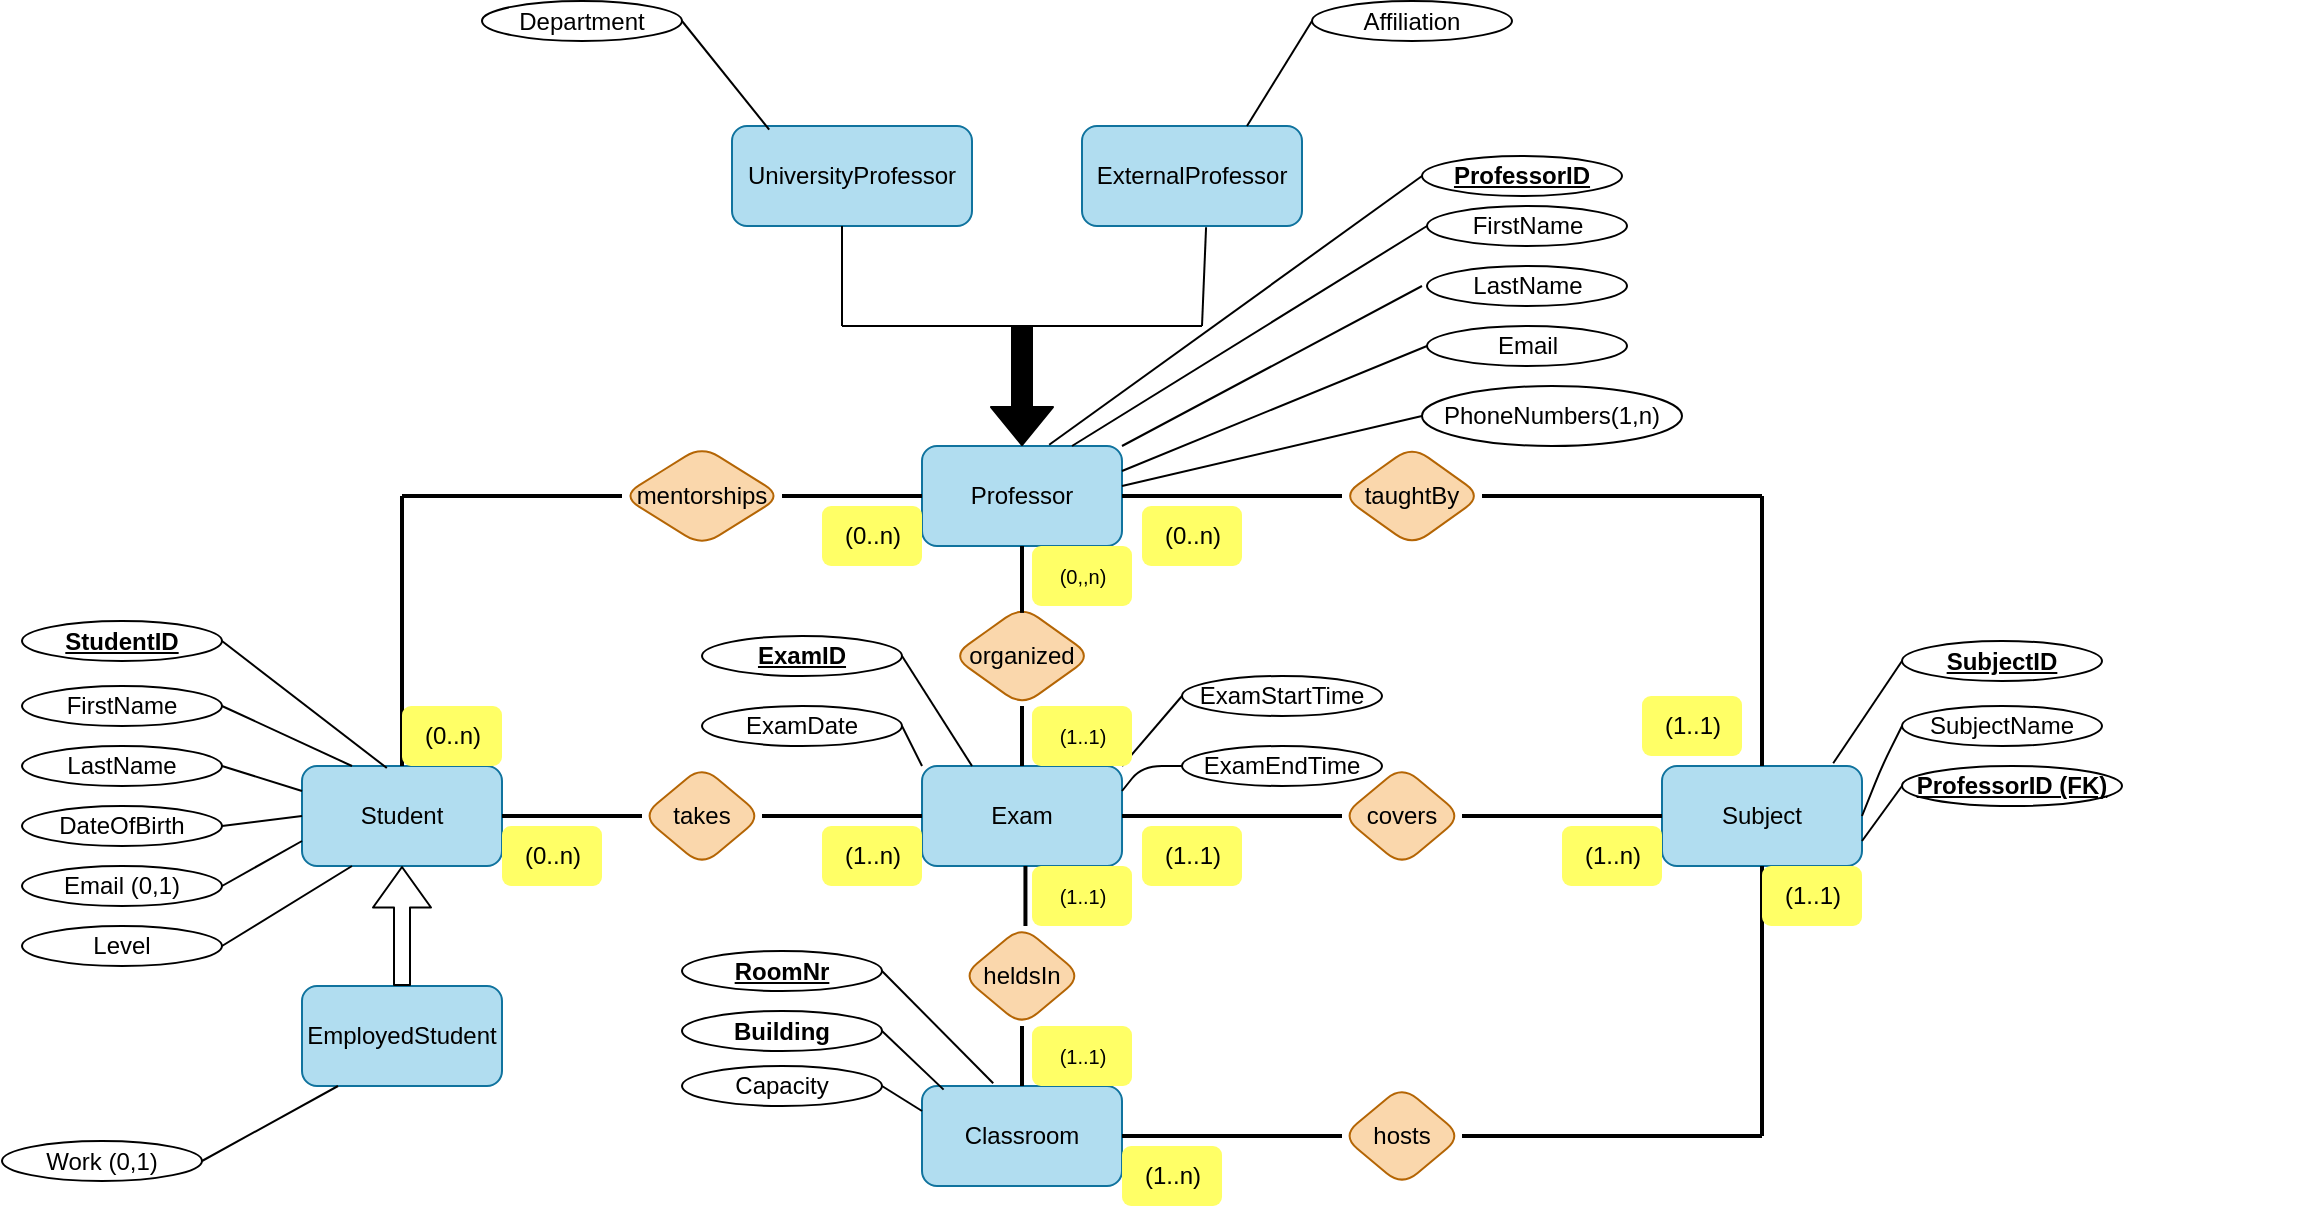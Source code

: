 <mxfile version="24.5.3" type="device" pages="2">
  <diagram name="Page-1" id="69Ks-MXq0OHXnJrsrLR0">
    <mxGraphModel dx="1886" dy="1706" grid="1" gridSize="10" guides="1" tooltips="1" connect="1" arrows="1" fold="1" page="1" pageScale="1" pageWidth="850" pageHeight="1100" math="0" shadow="0">
      <root>
        <mxCell id="0" />
        <mxCell id="1" parent="0" />
        <mxCell id="5c4iH8i0oZUQ2KrJdmQ5-1" value="Exam" style="html=1;dashed=0;whiteSpace=wrap;fillColor=#b1ddf0;strokeColor=#10739e;rounded=1;" vertex="1" parent="1">
          <mxGeometry x="360.01" y="270" width="100" height="50" as="geometry" />
        </mxCell>
        <mxCell id="5c4iH8i0oZUQ2KrJdmQ5-2" value="Classroom" style="html=1;dashed=0;whiteSpace=wrap;fillColor=#b1ddf0;strokeColor=#10739e;rounded=1;" vertex="1" parent="1">
          <mxGeometry x="360" y="430" width="100" height="50" as="geometry" />
        </mxCell>
        <mxCell id="5c4iH8i0oZUQ2KrJdmQ5-3" value="Subject" style="html=1;dashed=0;whiteSpace=wrap;fillColor=#b1ddf0;strokeColor=#10739e;rounded=1;" vertex="1" parent="1">
          <mxGeometry x="730" y="270" width="100" height="50" as="geometry" />
        </mxCell>
        <mxCell id="5c4iH8i0oZUQ2KrJdmQ5-4" value="ExternalProfessor" style="html=1;dashed=0;whiteSpace=wrap;fillColor=#b1ddf0;strokeColor=#10739e;rounded=1;" vertex="1" parent="1">
          <mxGeometry x="440" y="-50" width="110" height="50" as="geometry" />
        </mxCell>
        <mxCell id="5c4iH8i0oZUQ2KrJdmQ5-5" value="UniversityProfessor" style="html=1;dashed=0;whiteSpace=wrap;fillColor=#b1ddf0;strokeColor=#10739e;rounded=1;" vertex="1" parent="1">
          <mxGeometry x="265" y="-50" width="120" height="50" as="geometry" />
        </mxCell>
        <mxCell id="5c4iH8i0oZUQ2KrJdmQ5-6" value="Professor" style="html=1;dashed=0;whiteSpace=wrap;fillColor=#b1ddf0;strokeColor=#10739e;rounded=1;" vertex="1" parent="1">
          <mxGeometry x="360" y="110" width="100" height="50" as="geometry" />
        </mxCell>
        <mxCell id="5c4iH8i0oZUQ2KrJdmQ5-7" value="Student" style="html=1;dashed=0;whiteSpace=wrap;fillColor=#b1ddf0;strokeColor=#10739e;rounded=1;" vertex="1" parent="1">
          <mxGeometry x="50" y="270" width="100" height="50" as="geometry" />
        </mxCell>
        <mxCell id="5c4iH8i0oZUQ2KrJdmQ5-8" value="EmployedStudent" style="html=1;dashed=0;whiteSpace=wrap;fillColor=#b1ddf0;strokeColor=#10739e;rounded=1;" vertex="1" parent="1">
          <mxGeometry x="50" y="380" width="100" height="50" as="geometry" />
        </mxCell>
        <mxCell id="5c4iH8i0oZUQ2KrJdmQ5-9" value="organized" style="shape=rhombus;html=1;dashed=0;whiteSpace=wrap;perimeter=rhombusPerimeter;fillColor=#fad7ac;strokeColor=#b46504;rounded=1;" vertex="1" parent="1">
          <mxGeometry x="375.01" y="190" width="70" height="50" as="geometry" />
        </mxCell>
        <mxCell id="5c4iH8i0oZUQ2KrJdmQ5-10" value="hosts" style="shape=rhombus;html=1;dashed=0;whiteSpace=wrap;perimeter=rhombusPerimeter;fillColor=#fad7ac;strokeColor=#b46504;rounded=1;" vertex="1" parent="1">
          <mxGeometry x="570" y="430" width="60" height="50" as="geometry" />
        </mxCell>
        <mxCell id="5c4iH8i0oZUQ2KrJdmQ5-11" value="takes" style="shape=rhombus;html=1;dashed=0;whiteSpace=wrap;perimeter=rhombusPerimeter;fillColor=#fad7ac;strokeColor=#b46504;rounded=1;" vertex="1" parent="1">
          <mxGeometry x="220" y="270" width="60" height="50" as="geometry" />
        </mxCell>
        <mxCell id="5c4iH8i0oZUQ2KrJdmQ5-12" value="heldsIn" style="shape=rhombus;html=1;dashed=0;whiteSpace=wrap;perimeter=rhombusPerimeter;fillColor=#fad7ac;strokeColor=#b46504;rounded=1;" vertex="1" parent="1">
          <mxGeometry x="380" y="350" width="60" height="50" as="geometry" />
        </mxCell>
        <mxCell id="5c4iH8i0oZUQ2KrJdmQ5-13" value="covers" style="shape=rhombus;html=1;dashed=0;whiteSpace=wrap;perimeter=rhombusPerimeter;fillColor=#fad7ac;strokeColor=#b46504;rounded=1;" vertex="1" parent="1">
          <mxGeometry x="570" y="270" width="60" height="50" as="geometry" />
        </mxCell>
        <mxCell id="5c4iH8i0oZUQ2KrJdmQ5-14" value="taughtBy" style="shape=rhombus;html=1;dashed=0;whiteSpace=wrap;perimeter=rhombusPerimeter;fillColor=#fad7ac;strokeColor=#b46504;rounded=1;" vertex="1" parent="1">
          <mxGeometry x="570" y="110" width="70" height="50" as="geometry" />
        </mxCell>
        <mxCell id="5c4iH8i0oZUQ2KrJdmQ5-15" value="mentorships" style="shape=rhombus;html=1;dashed=0;whiteSpace=wrap;perimeter=rhombusPerimeter;fillColor=#fad7ac;strokeColor=#b46504;rounded=1;" vertex="1" parent="1">
          <mxGeometry x="210" y="110" width="80" height="50" as="geometry" />
        </mxCell>
        <mxCell id="5c4iH8i0oZUQ2KrJdmQ5-18" value="" style="line;strokeWidth=2;html=1;rounded=1;" vertex="1" parent="1">
          <mxGeometry x="150" y="290" width="70" height="10" as="geometry" />
        </mxCell>
        <mxCell id="5c4iH8i0oZUQ2KrJdmQ5-19" value="" style="line;strokeWidth=2;html=1;rounded=1;" vertex="1" parent="1">
          <mxGeometry x="280" y="290" width="80" height="10" as="geometry" />
        </mxCell>
        <mxCell id="5c4iH8i0oZUQ2KrJdmQ5-20" value="" style="line;strokeWidth=2;html=1;rounded=1;" vertex="1" parent="1">
          <mxGeometry x="460" y="290" width="110" height="10" as="geometry" />
        </mxCell>
        <mxCell id="5c4iH8i0oZUQ2KrJdmQ5-21" value="" style="line;strokeWidth=2;html=1;rounded=1;" vertex="1" parent="1">
          <mxGeometry x="630" y="290" width="100" height="10" as="geometry" />
        </mxCell>
        <mxCell id="5c4iH8i0oZUQ2KrJdmQ5-25" value="" style="line;strokeWidth=2;html=1;rounded=1;" vertex="1" parent="1">
          <mxGeometry x="460" y="450" width="110" height="10" as="geometry" />
        </mxCell>
        <mxCell id="5c4iH8i0oZUQ2KrJdmQ5-28" value="" style="line;strokeWidth=2;html=1;rounded=1;" vertex="1" parent="1">
          <mxGeometry x="630" y="450" width="150" height="10" as="geometry" />
        </mxCell>
        <mxCell id="5c4iH8i0oZUQ2KrJdmQ5-29" value="" style="line;strokeWidth=2;html=1;rounded=1;" vertex="1" parent="1">
          <mxGeometry x="460" y="130" width="110" height="10" as="geometry" />
        </mxCell>
        <mxCell id="5c4iH8i0oZUQ2KrJdmQ5-31" value="" style="line;strokeWidth=2;html=1;rounded=1;" vertex="1" parent="1">
          <mxGeometry x="290" y="130" width="70" height="10" as="geometry" />
        </mxCell>
        <mxCell id="5c4iH8i0oZUQ2KrJdmQ5-33" value="" style="line;strokeWidth=2;html=1;rotation=90;rounded=1;" vertex="1" parent="1">
          <mxGeometry x="712.5" y="382.5" width="135" height="10" as="geometry" />
        </mxCell>
        <mxCell id="5c4iH8i0oZUQ2KrJdmQ5-34" value="" style="line;strokeWidth=2;html=1;rotation=90;rounded=1;" vertex="1" parent="1">
          <mxGeometry x="393.29" y="171.72" width="33.43" height="10" as="geometry" />
        </mxCell>
        <mxCell id="5c4iH8i0oZUQ2KrJdmQ5-35" value="" style="line;strokeWidth=2;html=1;rotation=90;rounded=1;" vertex="1" parent="1">
          <mxGeometry x="395.01" y="250" width="29.99" height="10" as="geometry" />
        </mxCell>
        <mxCell id="5c4iH8i0oZUQ2KrJdmQ5-37" value="" style="line;strokeWidth=2;html=1;rounded=1;" vertex="1" parent="1">
          <mxGeometry x="100" y="130" width="110" height="10" as="geometry" />
        </mxCell>
        <mxCell id="5c4iH8i0oZUQ2KrJdmQ5-38" value="" style="line;strokeWidth=2;html=1;rotation=90;rounded=1;" vertex="1" parent="1">
          <mxGeometry x="32.5" y="197.5" width="135" height="10" as="geometry" />
        </mxCell>
        <mxCell id="5c4iH8i0oZUQ2KrJdmQ5-40" value="" style="line;strokeWidth=2;html=1;rounded=1;" vertex="1" parent="1">
          <mxGeometry x="640" y="130" width="140" height="10" as="geometry" />
        </mxCell>
        <mxCell id="5c4iH8i0oZUQ2KrJdmQ5-41" value="" style="line;strokeWidth=2;html=1;rotation=90;rounded=1;" vertex="1" parent="1">
          <mxGeometry x="712.5" y="-72.5" width="135" height="550" as="geometry" />
        </mxCell>
        <mxCell id="5c4iH8i0oZUQ2KrJdmQ5-44" value="" style="line;strokeWidth=2;html=1;rotation=90;rounded=1;" vertex="1" parent="1">
          <mxGeometry x="396.72" y="330" width="30" height="10" as="geometry" />
        </mxCell>
        <mxCell id="5c4iH8i0oZUQ2KrJdmQ5-45" value="" style="line;strokeWidth=2;html=1;rotation=90;rounded=1;" vertex="1" parent="1">
          <mxGeometry x="395" y="410" width="30" height="10" as="geometry" />
        </mxCell>
        <mxCell id="5c4iH8i0oZUQ2KrJdmQ5-46" value="" style="shape=flexArrow;endArrow=classic;html=1;rounded=1;width=8;endSize=6.41;exitX=0.5;exitY=0;exitDx=0;exitDy=0;" edge="1" parent="1" source="5c4iH8i0oZUQ2KrJdmQ5-8">
          <mxGeometry width="50" height="50" relative="1" as="geometry">
            <mxPoint x="50" y="370" as="sourcePoint" />
            <mxPoint x="100" y="320" as="targetPoint" />
          </mxGeometry>
        </mxCell>
        <mxCell id="5c4iH8i0oZUQ2KrJdmQ5-47" value="" style="shape=flexArrow;endArrow=classic;html=1;rounded=1;entryX=0.5;entryY=0;entryDx=0;entryDy=0;fillColor=#000000;strokeColor=default;" edge="1" parent="1" target="5c4iH8i0oZUQ2KrJdmQ5-6">
          <mxGeometry width="50" height="50" relative="1" as="geometry">
            <mxPoint x="410" y="50" as="sourcePoint" />
            <mxPoint x="435" y="40" as="targetPoint" />
          </mxGeometry>
        </mxCell>
        <mxCell id="5c4iH8i0oZUQ2KrJdmQ5-52" value="" style="endArrow=none;html=1;rounded=1;" edge="1" parent="1">
          <mxGeometry width="50" height="50" relative="1" as="geometry">
            <mxPoint x="410" y="50" as="sourcePoint" />
            <mxPoint x="320" y="50" as="targetPoint" />
          </mxGeometry>
        </mxCell>
        <mxCell id="5c4iH8i0oZUQ2KrJdmQ5-53" value="" style="endArrow=none;html=1;rounded=1;" edge="1" parent="1">
          <mxGeometry width="50" height="50" relative="1" as="geometry">
            <mxPoint x="500" y="50" as="sourcePoint" />
            <mxPoint x="410" y="50" as="targetPoint" />
          </mxGeometry>
        </mxCell>
        <mxCell id="RX5vIwdWcJ_UuBN5kwgG-2" value="Capacity" style="ellipse;whiteSpace=wrap;html=1;align=center;rounded=1;" vertex="1" parent="1">
          <mxGeometry x="240" y="420" width="100" height="20" as="geometry" />
        </mxCell>
        <mxCell id="RX5vIwdWcJ_UuBN5kwgG-3" value="&lt;b&gt;Building&lt;/b&gt;" style="ellipse;whiteSpace=wrap;html=1;align=center;rounded=1;" vertex="1" parent="1">
          <mxGeometry x="240" y="392.5" width="100" height="20" as="geometry" />
        </mxCell>
        <mxCell id="RX5vIwdWcJ_UuBN5kwgG-4" value="&lt;b&gt;&lt;u&gt;RoomNr&lt;/u&gt;&lt;/b&gt;" style="ellipse;whiteSpace=wrap;html=1;align=center;rounded=1;" vertex="1" parent="1">
          <mxGeometry x="240" y="362.5" width="100" height="20" as="geometry" />
        </mxCell>
        <mxCell id="RX5vIwdWcJ_UuBN5kwgG-5" value="Work (0,1)" style="ellipse;whiteSpace=wrap;html=1;align=center;rounded=1;" vertex="1" parent="1">
          <mxGeometry x="-100" y="457.5" width="100" height="20" as="geometry" />
        </mxCell>
        <mxCell id="RX5vIwdWcJ_UuBN5kwgG-6" value="Department" style="ellipse;whiteSpace=wrap;html=1;align=center;rounded=1;" vertex="1" parent="1">
          <mxGeometry x="140" y="-112.5" width="100" height="20" as="geometry" />
        </mxCell>
        <mxCell id="RX5vIwdWcJ_UuBN5kwgG-7" value="Affiliation" style="ellipse;whiteSpace=wrap;html=1;align=center;rounded=1;" vertex="1" parent="1">
          <mxGeometry x="555" y="-112.5" width="100" height="20" as="geometry" />
        </mxCell>
        <mxCell id="RX5vIwdWcJ_UuBN5kwgG-10" value="SubjectName" style="ellipse;whiteSpace=wrap;html=1;align=center;rounded=1;" vertex="1" parent="1">
          <mxGeometry x="850" y="240" width="100" height="20" as="geometry" />
        </mxCell>
        <mxCell id="RX5vIwdWcJ_UuBN5kwgG-11" value="&lt;b&gt;&lt;u&gt;SubjectID&lt;/u&gt;&lt;/b&gt;" style="ellipse;whiteSpace=wrap;html=1;align=center;rounded=1;" vertex="1" parent="1">
          <mxGeometry x="850" y="207.5" width="100" height="20" as="geometry" />
        </mxCell>
        <mxCell id="RX5vIwdWcJ_UuBN5kwgG-13" value="&lt;b&gt;&lt;u&gt;ProfessorID&lt;/u&gt;&lt;/b&gt;" style="ellipse;whiteSpace=wrap;html=1;align=center;rounded=1;" vertex="1" parent="1">
          <mxGeometry x="610" y="-35" width="100" height="20" as="geometry" />
        </mxCell>
        <mxCell id="RX5vIwdWcJ_UuBN5kwgG-14" value="ExamEndTime" style="ellipse;whiteSpace=wrap;html=1;align=center;rounded=1;" vertex="1" parent="1">
          <mxGeometry x="490" y="260" width="100" height="20" as="geometry" />
        </mxCell>
        <mxCell id="RX5vIwdWcJ_UuBN5kwgG-15" value="ExamStartTime" style="ellipse;whiteSpace=wrap;html=1;align=center;rounded=1;" vertex="1" parent="1">
          <mxGeometry x="490" y="225" width="100" height="20" as="geometry" />
        </mxCell>
        <mxCell id="RX5vIwdWcJ_UuBN5kwgG-16" value="ExamDate" style="ellipse;whiteSpace=wrap;html=1;align=center;rounded=1;" vertex="1" parent="1">
          <mxGeometry x="250" y="240" width="100" height="20" as="geometry" />
        </mxCell>
        <mxCell id="RX5vIwdWcJ_UuBN5kwgG-17" value="&lt;b&gt;&lt;u&gt;ExamID&lt;/u&gt;&lt;/b&gt;" style="ellipse;whiteSpace=wrap;html=1;align=center;rounded=1;" vertex="1" parent="1">
          <mxGeometry x="250" y="205" width="100" height="20" as="geometry" />
        </mxCell>
        <mxCell id="RX5vIwdWcJ_UuBN5kwgG-18" value="FirstName" style="ellipse;whiteSpace=wrap;html=1;align=center;rounded=1;" vertex="1" parent="1">
          <mxGeometry x="612.5" y="-10" width="100" height="20" as="geometry" />
        </mxCell>
        <mxCell id="RX5vIwdWcJ_UuBN5kwgG-19" value="LastName" style="ellipse;whiteSpace=wrap;html=1;align=center;rounded=1;" vertex="1" parent="1">
          <mxGeometry x="612.5" y="20" width="100" height="20" as="geometry" />
        </mxCell>
        <mxCell id="RX5vIwdWcJ_UuBN5kwgG-20" value="Email" style="ellipse;whiteSpace=wrap;html=1;align=center;rounded=1;" vertex="1" parent="1">
          <mxGeometry x="612.5" y="50" width="100" height="20" as="geometry" />
        </mxCell>
        <mxCell id="RX5vIwdWcJ_UuBN5kwgG-21" value="&lt;div&gt;PhoneNumbers(1,n)&lt;/div&gt;" style="ellipse;whiteSpace=wrap;html=1;align=center;rounded=1;" vertex="1" parent="1">
          <mxGeometry x="610" y="80" width="130" height="30" as="geometry" />
        </mxCell>
        <mxCell id="RX5vIwdWcJ_UuBN5kwgG-23" value="Level" style="ellipse;whiteSpace=wrap;html=1;align=center;rounded=1;" vertex="1" parent="1">
          <mxGeometry x="-90" y="350" width="100" height="20" as="geometry" />
        </mxCell>
        <mxCell id="RX5vIwdWcJ_UuBN5kwgG-24" value="Email (0,1)" style="ellipse;whiteSpace=wrap;html=1;align=center;rounded=1;" vertex="1" parent="1">
          <mxGeometry x="-90" y="320" width="100" height="20" as="geometry" />
        </mxCell>
        <mxCell id="RX5vIwdWcJ_UuBN5kwgG-25" value="DateOfBirth" style="ellipse;whiteSpace=wrap;html=1;align=center;rounded=1;" vertex="1" parent="1">
          <mxGeometry x="-90" y="290" width="100" height="20" as="geometry" />
        </mxCell>
        <mxCell id="RX5vIwdWcJ_UuBN5kwgG-26" value="LastName" style="ellipse;whiteSpace=wrap;html=1;align=center;rounded=1;" vertex="1" parent="1">
          <mxGeometry x="-90" y="260" width="100" height="20" as="geometry" />
        </mxCell>
        <mxCell id="RX5vIwdWcJ_UuBN5kwgG-27" value="FirstName" style="ellipse;whiteSpace=wrap;html=1;align=center;rounded=1;" vertex="1" parent="1">
          <mxGeometry x="-90" y="230.0" width="100" height="20" as="geometry" />
        </mxCell>
        <mxCell id="RX5vIwdWcJ_UuBN5kwgG-29" value="&lt;b&gt;&lt;u&gt;StudentID&lt;/u&gt;&lt;/b&gt;" style="ellipse;whiteSpace=wrap;html=1;align=center;rounded=1;" vertex="1" parent="1">
          <mxGeometry x="-90" y="197.5" width="100" height="20" as="geometry" />
        </mxCell>
        <mxCell id="RX5vIwdWcJ_UuBN5kwgG-30" value="" style="endArrow=none;html=1;" edge="1" parent="1">
          <mxGeometry width="50" height="50" relative="1" as="geometry">
            <mxPoint x="320" as="sourcePoint" />
            <mxPoint x="320" y="50" as="targetPoint" />
          </mxGeometry>
        </mxCell>
        <mxCell id="RX5vIwdWcJ_UuBN5kwgG-31" value="" style="endArrow=none;html=1;exitX=0.564;exitY=1.012;exitDx=0;exitDy=0;exitPerimeter=0;" edge="1" parent="1" source="5c4iH8i0oZUQ2KrJdmQ5-4">
          <mxGeometry width="50" height="50" relative="1" as="geometry">
            <mxPoint x="380" y="10" as="sourcePoint" />
            <mxPoint x="500" y="50" as="targetPoint" />
          </mxGeometry>
        </mxCell>
        <mxCell id="RX5vIwdWcJ_UuBN5kwgG-33" value="" style="endArrow=none;html=1;entryX=1;entryY=0.5;entryDx=0;entryDy=0;exitX=0;exitY=0.75;exitDx=0;exitDy=0;" edge="1" parent="1" source="5c4iH8i0oZUQ2KrJdmQ5-7" target="RX5vIwdWcJ_UuBN5kwgG-24">
          <mxGeometry width="50" height="50" relative="1" as="geometry">
            <mxPoint x="310" y="210" as="sourcePoint" />
            <mxPoint x="360" y="160" as="targetPoint" />
          </mxGeometry>
        </mxCell>
        <mxCell id="RX5vIwdWcJ_UuBN5kwgG-34" value="" style="endArrow=none;html=1;entryX=1;entryY=0.5;entryDx=0;entryDy=0;exitX=0;exitY=0.5;exitDx=0;exitDy=0;" edge="1" parent="1" source="5c4iH8i0oZUQ2KrJdmQ5-7" target="RX5vIwdWcJ_UuBN5kwgG-25">
          <mxGeometry width="50" height="50" relative="1" as="geometry">
            <mxPoint x="310" y="210" as="sourcePoint" />
            <mxPoint x="360" y="160" as="targetPoint" />
          </mxGeometry>
        </mxCell>
        <mxCell id="RX5vIwdWcJ_UuBN5kwgG-35" value="" style="endArrow=none;html=1;entryX=1;entryY=0.5;entryDx=0;entryDy=0;exitX=0.25;exitY=1;exitDx=0;exitDy=0;" edge="1" parent="1" source="5c4iH8i0oZUQ2KrJdmQ5-7" target="RX5vIwdWcJ_UuBN5kwgG-23">
          <mxGeometry width="50" height="50" relative="1" as="geometry">
            <mxPoint x="310" y="210" as="sourcePoint" />
            <mxPoint x="330" y="190" as="targetPoint" />
          </mxGeometry>
        </mxCell>
        <mxCell id="RX5vIwdWcJ_UuBN5kwgG-36" value="" style="endArrow=none;html=1;entryX=1;entryY=0.5;entryDx=0;entryDy=0;exitX=0;exitY=0.25;exitDx=0;exitDy=0;" edge="1" parent="1" source="5c4iH8i0oZUQ2KrJdmQ5-7" target="RX5vIwdWcJ_UuBN5kwgG-26">
          <mxGeometry width="50" height="50" relative="1" as="geometry">
            <mxPoint x="310" y="210" as="sourcePoint" />
            <mxPoint x="360" y="160" as="targetPoint" />
          </mxGeometry>
        </mxCell>
        <mxCell id="RX5vIwdWcJ_UuBN5kwgG-37" value="" style="endArrow=none;html=1;exitX=1;exitY=0.5;exitDx=0;exitDy=0;entryX=0.25;entryY=0;entryDx=0;entryDy=0;" edge="1" parent="1" source="RX5vIwdWcJ_UuBN5kwgG-27" target="5c4iH8i0oZUQ2KrJdmQ5-7">
          <mxGeometry width="50" height="50" relative="1" as="geometry">
            <mxPoint x="60" y="250" as="sourcePoint" />
            <mxPoint x="360" y="160" as="targetPoint" />
          </mxGeometry>
        </mxCell>
        <mxCell id="RX5vIwdWcJ_UuBN5kwgG-38" value="" style="endArrow=none;html=1;entryX=1;entryY=0.5;entryDx=0;entryDy=0;exitX=0.424;exitY=0.02;exitDx=0;exitDy=0;exitPerimeter=0;" edge="1" parent="1" source="5c4iH8i0oZUQ2KrJdmQ5-7" target="RX5vIwdWcJ_UuBN5kwgG-29">
          <mxGeometry width="50" height="50" relative="1" as="geometry">
            <mxPoint x="310" y="210" as="sourcePoint" />
            <mxPoint x="-140" y="220" as="targetPoint" />
          </mxGeometry>
        </mxCell>
        <mxCell id="RX5vIwdWcJ_UuBN5kwgG-39" value="" style="endArrow=none;html=1;entryX=0;entryY=0.5;entryDx=0;entryDy=0;exitX=1;exitY=0.25;exitDx=0;exitDy=0;" edge="1" parent="1" source="5c4iH8i0oZUQ2KrJdmQ5-1" target="RX5vIwdWcJ_UuBN5kwgG-14">
          <mxGeometry width="50" height="50" relative="1" as="geometry">
            <mxPoint x="310" y="210" as="sourcePoint" />
            <mxPoint x="360" y="160" as="targetPoint" />
            <Array as="points">
              <mxPoint x="470" y="270" />
            </Array>
          </mxGeometry>
        </mxCell>
        <mxCell id="RX5vIwdWcJ_UuBN5kwgG-40" value="" style="endArrow=none;html=1;entryX=0;entryY=0.5;entryDx=0;entryDy=0;exitX=1;exitY=0;exitDx=0;exitDy=0;" edge="1" parent="1" source="5c4iH8i0oZUQ2KrJdmQ5-1" target="RX5vIwdWcJ_UuBN5kwgG-15">
          <mxGeometry width="50" height="50" relative="1" as="geometry">
            <mxPoint x="310" y="210" as="sourcePoint" />
            <mxPoint x="360" y="160" as="targetPoint" />
          </mxGeometry>
        </mxCell>
        <mxCell id="RX5vIwdWcJ_UuBN5kwgG-41" value="" style="endArrow=none;html=1;entryX=1;entryY=0.5;entryDx=0;entryDy=0;exitX=0;exitY=0;exitDx=0;exitDy=0;" edge="1" parent="1" source="5c4iH8i0oZUQ2KrJdmQ5-1" target="RX5vIwdWcJ_UuBN5kwgG-16">
          <mxGeometry width="50" height="50" relative="1" as="geometry">
            <mxPoint x="310" y="210" as="sourcePoint" />
            <mxPoint x="360" y="160" as="targetPoint" />
          </mxGeometry>
        </mxCell>
        <mxCell id="RX5vIwdWcJ_UuBN5kwgG-42" value="" style="endArrow=none;html=1;entryX=1;entryY=0.5;entryDx=0;entryDy=0;exitX=0.25;exitY=0;exitDx=0;exitDy=0;" edge="1" parent="1" source="5c4iH8i0oZUQ2KrJdmQ5-1" target="RX5vIwdWcJ_UuBN5kwgG-17">
          <mxGeometry width="50" height="50" relative="1" as="geometry">
            <mxPoint x="310" y="210" as="sourcePoint" />
            <mxPoint x="360" y="160" as="targetPoint" />
          </mxGeometry>
        </mxCell>
        <mxCell id="RX5vIwdWcJ_UuBN5kwgG-43" value="" style="endArrow=none;html=1;entryX=1;entryY=0.5;entryDx=0;entryDy=0;" edge="1" parent="1" target="RX5vIwdWcJ_UuBN5kwgG-5">
          <mxGeometry width="50" height="50" relative="1" as="geometry">
            <mxPoint x="68" y="430" as="sourcePoint" />
            <mxPoint x="360" y="160" as="targetPoint" />
          </mxGeometry>
        </mxCell>
        <mxCell id="RX5vIwdWcJ_UuBN5kwgG-44" value="" style="endArrow=none;html=1;entryX=1;entryY=0.5;entryDx=0;entryDy=0;exitX=0;exitY=0.25;exitDx=0;exitDy=0;" edge="1" parent="1" source="5c4iH8i0oZUQ2KrJdmQ5-2" target="RX5vIwdWcJ_UuBN5kwgG-2">
          <mxGeometry width="50" height="50" relative="1" as="geometry">
            <mxPoint x="310" y="210" as="sourcePoint" />
            <mxPoint x="360" y="160" as="targetPoint" />
          </mxGeometry>
        </mxCell>
        <mxCell id="RX5vIwdWcJ_UuBN5kwgG-45" value="" style="endArrow=none;html=1;entryX=1;entryY=0.5;entryDx=0;entryDy=0;exitX=0.108;exitY=0.036;exitDx=0;exitDy=0;exitPerimeter=0;" edge="1" parent="1" source="5c4iH8i0oZUQ2KrJdmQ5-2" target="RX5vIwdWcJ_UuBN5kwgG-3">
          <mxGeometry width="50" height="50" relative="1" as="geometry">
            <mxPoint x="310" y="210" as="sourcePoint" />
            <mxPoint x="360" y="160" as="targetPoint" />
          </mxGeometry>
        </mxCell>
        <mxCell id="RX5vIwdWcJ_UuBN5kwgG-46" value="" style="endArrow=none;html=1;entryX=1;entryY=0.5;entryDx=0;entryDy=0;exitX=0.356;exitY=-0.028;exitDx=0;exitDy=0;exitPerimeter=0;" edge="1" parent="1" source="5c4iH8i0oZUQ2KrJdmQ5-2" target="RX5vIwdWcJ_UuBN5kwgG-4">
          <mxGeometry width="50" height="50" relative="1" as="geometry">
            <mxPoint x="310" y="210" as="sourcePoint" />
            <mxPoint x="360" y="160" as="targetPoint" />
          </mxGeometry>
        </mxCell>
        <mxCell id="RX5vIwdWcJ_UuBN5kwgG-47" value="" style="endArrow=none;html=1;entryX=0;entryY=0.5;entryDx=0;entryDy=0;exitX=0.75;exitY=0;exitDx=0;exitDy=0;" edge="1" parent="1" source="5c4iH8i0oZUQ2KrJdmQ5-4" target="RX5vIwdWcJ_UuBN5kwgG-7">
          <mxGeometry width="50" height="50" relative="1" as="geometry">
            <mxPoint x="310" y="210" as="sourcePoint" />
            <mxPoint x="360" y="160" as="targetPoint" />
          </mxGeometry>
        </mxCell>
        <mxCell id="RX5vIwdWcJ_UuBN5kwgG-48" value="" style="endArrow=none;html=1;entryX=1;entryY=0.5;entryDx=0;entryDy=0;exitX=0.155;exitY=0.036;exitDx=0;exitDy=0;exitPerimeter=0;" edge="1" parent="1" source="5c4iH8i0oZUQ2KrJdmQ5-5" target="RX5vIwdWcJ_UuBN5kwgG-6">
          <mxGeometry width="50" height="50" relative="1" as="geometry">
            <mxPoint x="310" y="210" as="sourcePoint" />
            <mxPoint x="360" y="160" as="targetPoint" />
          </mxGeometry>
        </mxCell>
        <mxCell id="RX5vIwdWcJ_UuBN5kwgG-49" value="" style="endArrow=none;html=1;entryX=0;entryY=0.5;entryDx=0;entryDy=0;" edge="1" parent="1" target="RX5vIwdWcJ_UuBN5kwgG-21">
          <mxGeometry width="50" height="50" relative="1" as="geometry">
            <mxPoint x="460" y="130" as="sourcePoint" />
            <mxPoint x="360" y="160" as="targetPoint" />
          </mxGeometry>
        </mxCell>
        <mxCell id="RX5vIwdWcJ_UuBN5kwgG-50" value="" style="endArrow=none;html=1;entryX=0;entryY=0.5;entryDx=0;entryDy=0;exitX=1;exitY=0.25;exitDx=0;exitDy=0;" edge="1" parent="1" source="5c4iH8i0oZUQ2KrJdmQ5-6" target="RX5vIwdWcJ_UuBN5kwgG-20">
          <mxGeometry width="50" height="50" relative="1" as="geometry">
            <mxPoint x="460" y="130" as="sourcePoint" />
            <mxPoint x="360" y="160" as="targetPoint" />
          </mxGeometry>
        </mxCell>
        <mxCell id="RX5vIwdWcJ_UuBN5kwgG-51" value="" style="endArrow=none;html=1;" edge="1" parent="1">
          <mxGeometry width="50" height="50" relative="1" as="geometry">
            <mxPoint x="460" y="110" as="sourcePoint" />
            <mxPoint x="610" y="30" as="targetPoint" />
          </mxGeometry>
        </mxCell>
        <mxCell id="RX5vIwdWcJ_UuBN5kwgG-52" value="" style="endArrow=none;html=1;entryX=0;entryY=0.5;entryDx=0;entryDy=0;exitX=0.75;exitY=0;exitDx=0;exitDy=0;" edge="1" parent="1" source="5c4iH8i0oZUQ2KrJdmQ5-6" target="RX5vIwdWcJ_UuBN5kwgG-18">
          <mxGeometry width="50" height="50" relative="1" as="geometry">
            <mxPoint x="310" y="210" as="sourcePoint" />
            <mxPoint x="360" y="160" as="targetPoint" />
          </mxGeometry>
        </mxCell>
        <mxCell id="RX5vIwdWcJ_UuBN5kwgG-53" value="" style="endArrow=none;html=1;entryX=0;entryY=0.5;entryDx=0;entryDy=0;exitX=0.636;exitY=-0.012;exitDx=0;exitDy=0;exitPerimeter=0;" edge="1" parent="1" source="5c4iH8i0oZUQ2KrJdmQ5-6" target="RX5vIwdWcJ_UuBN5kwgG-13">
          <mxGeometry width="50" height="50" relative="1" as="geometry">
            <mxPoint x="310" y="210" as="sourcePoint" />
            <mxPoint x="360" y="160" as="targetPoint" />
          </mxGeometry>
        </mxCell>
        <mxCell id="RX5vIwdWcJ_UuBN5kwgG-54" value="" style="endArrow=none;html=1;entryX=0;entryY=0.5;entryDx=0;entryDy=0;exitX=1;exitY=0.5;exitDx=0;exitDy=0;" edge="1" parent="1" source="5c4iH8i0oZUQ2KrJdmQ5-3" target="RX5vIwdWcJ_UuBN5kwgG-10">
          <mxGeometry width="50" height="50" relative="1" as="geometry">
            <mxPoint x="690" y="210" as="sourcePoint" />
            <mxPoint x="740" y="160" as="targetPoint" />
            <Array as="points">
              <mxPoint x="840" y="270" />
            </Array>
          </mxGeometry>
        </mxCell>
        <mxCell id="RX5vIwdWcJ_UuBN5kwgG-55" value="" style="endArrow=none;html=1;entryX=0.856;entryY=-0.028;entryDx=0;entryDy=0;entryPerimeter=0;" edge="1" parent="1" target="5c4iH8i0oZUQ2KrJdmQ5-3">
          <mxGeometry width="50" height="50" relative="1" as="geometry">
            <mxPoint x="850" y="217.499" as="sourcePoint" />
            <mxPoint x="645" y="173.57" as="targetPoint" />
          </mxGeometry>
        </mxCell>
        <mxCell id="RX5vIwdWcJ_UuBN5kwgG-56" value="(0..n)" style="text;html=1;align=center;verticalAlign=middle;resizable=0;points=[];autosize=1;strokeColor=none;fillColor=#FFFF66;rounded=1;" vertex="1" parent="1">
          <mxGeometry x="100" y="240" width="50" height="30" as="geometry" />
        </mxCell>
        <mxCell id="RX5vIwdWcJ_UuBN5kwgG-58" value="(0..n)" style="text;html=1;align=center;verticalAlign=middle;resizable=0;points=[];autosize=1;strokeColor=none;fillColor=#FFFF66;rounded=1;" vertex="1" parent="1">
          <mxGeometry x="310" y="140" width="50" height="30" as="geometry" />
        </mxCell>
        <mxCell id="RX5vIwdWcJ_UuBN5kwgG-59" value="(0..n)" style="text;html=1;align=center;verticalAlign=middle;resizable=0;points=[];autosize=1;strokeColor=none;fillColor=#FFFF66;rounded=1;" vertex="1" parent="1">
          <mxGeometry x="470" y="140" width="50" height="30" as="geometry" />
        </mxCell>
        <mxCell id="RX5vIwdWcJ_UuBN5kwgG-60" value="(0..n)" style="text;html=1;align=center;verticalAlign=middle;resizable=0;points=[];autosize=1;strokeColor=none;fillColor=#FFFF66;rounded=1;" vertex="1" parent="1">
          <mxGeometry x="150" y="300" width="50" height="30" as="geometry" />
        </mxCell>
        <mxCell id="RX5vIwdWcJ_UuBN5kwgG-61" value="(1..n)" style="text;html=1;align=center;verticalAlign=middle;resizable=0;points=[];autosize=1;strokeColor=none;fillColor=#FFFF66;rounded=1;" vertex="1" parent="1">
          <mxGeometry x="310" y="300" width="50" height="30" as="geometry" />
        </mxCell>
        <mxCell id="RX5vIwdWcJ_UuBN5kwgG-62" value="(1..n)" style="text;html=1;align=center;verticalAlign=middle;resizable=0;points=[];autosize=1;strokeColor=none;fillColor=#FFFF66;rounded=1;" vertex="1" parent="1">
          <mxGeometry x="460.01" y="460" width="50" height="30" as="geometry" />
        </mxCell>
        <mxCell id="RX5vIwdWcJ_UuBN5kwgG-63" value="(1..n)" style="text;html=1;align=center;verticalAlign=middle;resizable=0;points=[];autosize=1;strokeColor=none;fillColor=#FFFF66;rounded=1;" vertex="1" parent="1">
          <mxGeometry x="680" y="300" width="50" height="30" as="geometry" />
        </mxCell>
        <mxCell id="RX5vIwdWcJ_UuBN5kwgG-64" value="(1..1)" style="text;html=1;align=center;verticalAlign=middle;resizable=0;points=[];autosize=1;strokeColor=none;fillColor=#FFFF66;rounded=1;" vertex="1" parent="1">
          <mxGeometry x="470" y="300" width="50" height="30" as="geometry" />
        </mxCell>
        <mxCell id="RX5vIwdWcJ_UuBN5kwgG-65" value="&lt;font style=&quot;font-size: 10px;&quot;&gt;(1..1)&lt;/font&gt;" style="text;html=1;align=center;verticalAlign=middle;resizable=0;points=[];autosize=1;strokeColor=none;fillColor=#FFFF66;rounded=1;" vertex="1" parent="1">
          <mxGeometry x="415" y="320" width="50" height="30" as="geometry" />
        </mxCell>
        <mxCell id="RX5vIwdWcJ_UuBN5kwgG-66" value="&lt;font style=&quot;font-size: 10px;&quot;&gt;(1..1)&lt;/font&gt;" style="text;html=1;align=center;verticalAlign=middle;resizable=0;points=[];autosize=1;strokeColor=none;fillColor=#FFFF66;rounded=1;" vertex="1" parent="1">
          <mxGeometry x="415" y="400" width="50" height="30" as="geometry" />
        </mxCell>
        <mxCell id="RX5vIwdWcJ_UuBN5kwgG-67" value="&lt;font style=&quot;font-size: 10px;&quot;&gt;(0,,n)&lt;/font&gt;" style="text;html=1;align=center;verticalAlign=middle;resizable=0;points=[];autosize=1;strokeColor=none;fillColor=#FFFF66;rounded=1;" vertex="1" parent="1">
          <mxGeometry x="415" y="160" width="50" height="30" as="geometry" />
        </mxCell>
        <mxCell id="RX5vIwdWcJ_UuBN5kwgG-68" value="&lt;font style=&quot;font-size: 10px;&quot;&gt;(1..1)&lt;/font&gt;" style="text;html=1;align=center;verticalAlign=middle;resizable=0;points=[];autosize=1;strokeColor=none;fillColor=#FFFF66;rounded=1;" vertex="1" parent="1">
          <mxGeometry x="415" y="240" width="50" height="30" as="geometry" />
        </mxCell>
        <mxCell id="RX5vIwdWcJ_UuBN5kwgG-69" value="(1..1)" style="text;html=1;align=center;verticalAlign=middle;resizable=0;points=[];autosize=1;strokeColor=none;fillColor=#FFFF66;rounded=1;" vertex="1" parent="1">
          <mxGeometry x="780" y="320" width="50" height="30" as="geometry" />
        </mxCell>
        <mxCell id="RX5vIwdWcJ_UuBN5kwgG-70" value="(1..1)" style="text;html=1;align=center;verticalAlign=middle;resizable=0;points=[];autosize=1;strokeColor=none;fillColor=#FFFF66;rounded=1;" vertex="1" parent="1">
          <mxGeometry x="720" y="235" width="50" height="30" as="geometry" />
        </mxCell>
        <mxCell id="RX5vIwdWcJ_UuBN5kwgG-71" value="&lt;b&gt;&lt;u&gt;ProfessorID (FK)&lt;/u&gt;&lt;/b&gt;" style="ellipse;whiteSpace=wrap;html=1;align=center;rounded=1;" vertex="1" parent="1">
          <mxGeometry x="850" y="270" width="110" height="20" as="geometry" />
        </mxCell>
        <mxCell id="RX5vIwdWcJ_UuBN5kwgG-72" value="" style="endArrow=none;html=1;rounded=0;entryX=0;entryY=0.5;entryDx=0;entryDy=0;exitX=1;exitY=0.75;exitDx=0;exitDy=0;" edge="1" parent="1" source="5c4iH8i0oZUQ2KrJdmQ5-3" target="RX5vIwdWcJ_UuBN5kwgG-71">
          <mxGeometry width="50" height="50" relative="1" as="geometry">
            <mxPoint x="480" y="370" as="sourcePoint" />
            <mxPoint x="530" y="320" as="targetPoint" />
          </mxGeometry>
        </mxCell>
      </root>
    </mxGraphModel>
  </diagram>
  <diagram id="AVskHetUG7iC3rfOVvWE" name="Page-2">
    <mxGraphModel grid="1" page="1" gridSize="10" guides="1" tooltips="1" connect="1" arrows="1" fold="1" pageScale="1" pageWidth="850" pageHeight="1100" math="0" shadow="0">
      <root>
        <mxCell id="0" />
        <mxCell id="1" parent="0" />
      </root>
    </mxGraphModel>
  </diagram>
</mxfile>
